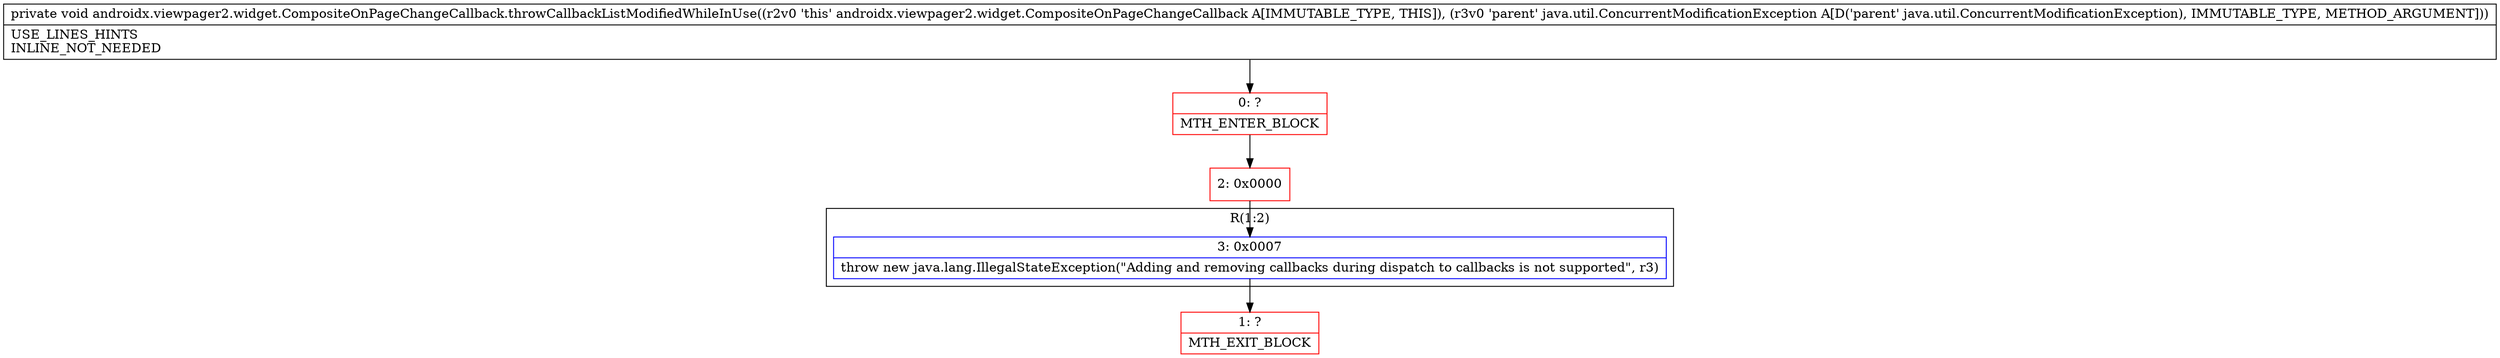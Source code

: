 digraph "CFG forandroidx.viewpager2.widget.CompositeOnPageChangeCallback.throwCallbackListModifiedWhileInUse(Ljava\/util\/ConcurrentModificationException;)V" {
subgraph cluster_Region_1708592136 {
label = "R(1:2)";
node [shape=record,color=blue];
Node_3 [shape=record,label="{3\:\ 0x0007|throw new java.lang.IllegalStateException(\"Adding and removing callbacks during dispatch to callbacks is not supported\", r3)\l}"];
}
Node_0 [shape=record,color=red,label="{0\:\ ?|MTH_ENTER_BLOCK\l}"];
Node_2 [shape=record,color=red,label="{2\:\ 0x0000}"];
Node_1 [shape=record,color=red,label="{1\:\ ?|MTH_EXIT_BLOCK\l}"];
MethodNode[shape=record,label="{private void androidx.viewpager2.widget.CompositeOnPageChangeCallback.throwCallbackListModifiedWhileInUse((r2v0 'this' androidx.viewpager2.widget.CompositeOnPageChangeCallback A[IMMUTABLE_TYPE, THIS]), (r3v0 'parent' java.util.ConcurrentModificationException A[D('parent' java.util.ConcurrentModificationException), IMMUTABLE_TYPE, METHOD_ARGUMENT]))  | USE_LINES_HINTS\lINLINE_NOT_NEEDED\l}"];
MethodNode -> Node_0;Node_3 -> Node_1;
Node_0 -> Node_2;
Node_2 -> Node_3;
}


